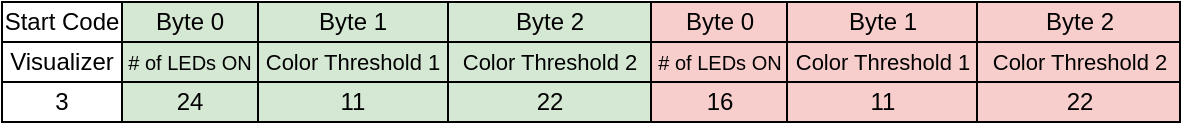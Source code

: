 <mxfile version="22.0.4" type="github">
  <diagram name="Page-1" id="shF8shhkMKsd_J-aFrly">
    <mxGraphModel dx="840" dy="515" grid="1" gridSize="10" guides="1" tooltips="1" connect="1" arrows="1" fold="1" page="1" pageScale="1" pageWidth="850" pageHeight="1100" math="0" shadow="0">
      <root>
        <mxCell id="0" />
        <mxCell id="1" parent="0" />
        <mxCell id="lNHIe1rahEr5vsZYYmyg-149" value="Start Code" style="rounded=0;whiteSpace=wrap;html=1;" parent="1" vertex="1">
          <mxGeometry x="177" y="370" width="60" height="20" as="geometry" />
        </mxCell>
        <mxCell id="lNHIe1rahEr5vsZYYmyg-150" value="Byte 0" style="rounded=0;whiteSpace=wrap;html=1;fillColor=#d5e8d4;strokeColor=#000000;" parent="1" vertex="1">
          <mxGeometry x="237" y="370" width="68" height="20" as="geometry" />
        </mxCell>
        <mxCell id="lNHIe1rahEr5vsZYYmyg-151" value="Byte 1" style="rounded=0;whiteSpace=wrap;html=1;fillColor=#d5e8d4;strokeColor=#000000;" parent="1" vertex="1">
          <mxGeometry x="305" y="370" width="95" height="20" as="geometry" />
        </mxCell>
        <mxCell id="lNHIe1rahEr5vsZYYmyg-152" value="Byte 2" style="rounded=0;whiteSpace=wrap;html=1;fillColor=#d5e8d4;strokeColor=#000000;" parent="1" vertex="1">
          <mxGeometry x="400" y="370" width="101.5" height="20" as="geometry" />
        </mxCell>
        <mxCell id="hq53a7k9uLLdRGu1v-rV-19" value="Visualizer" style="rounded=0;whiteSpace=wrap;html=1;" parent="1" vertex="1">
          <mxGeometry x="177" y="390" width="60" height="20" as="geometry" />
        </mxCell>
        <mxCell id="hq53a7k9uLLdRGu1v-rV-20" value="&lt;font style=&quot;font-size: 10px;&quot;&gt;# of LEDs ON&lt;br&gt;&lt;/font&gt;" style="rounded=0;whiteSpace=wrap;html=1;fillColor=#d5e8d4;strokeColor=#000000;" parent="1" vertex="1">
          <mxGeometry x="237" y="390" width="68" height="20" as="geometry" />
        </mxCell>
        <mxCell id="hq53a7k9uLLdRGu1v-rV-21" value="&lt;font style=&quot;font-size: 11px;&quot;&gt;Color Threshold 1&lt;/font&gt;" style="rounded=0;whiteSpace=wrap;html=1;fillColor=#d5e8d4;strokeColor=#000000;" parent="1" vertex="1">
          <mxGeometry x="305" y="390" width="95" height="20" as="geometry" />
        </mxCell>
        <mxCell id="hq53a7k9uLLdRGu1v-rV-22" value="&lt;font style=&quot;font-size: 11px;&quot;&gt;Color Threshold 2&lt;/font&gt;" style="rounded=0;whiteSpace=wrap;html=1;fillColor=#d5e8d4;strokeColor=#000000;" parent="1" vertex="1">
          <mxGeometry x="400" y="390" width="101.5" height="20" as="geometry" />
        </mxCell>
        <mxCell id="hq53a7k9uLLdRGu1v-rV-29" value="3" style="rounded=0;whiteSpace=wrap;html=1;" parent="1" vertex="1">
          <mxGeometry x="177" y="410" width="60" height="20" as="geometry" />
        </mxCell>
        <mxCell id="hq53a7k9uLLdRGu1v-rV-30" value="24" style="rounded=0;whiteSpace=wrap;html=1;fillColor=#d5e8d4;strokeColor=#000000;" parent="1" vertex="1">
          <mxGeometry x="237" y="410" width="68" height="20" as="geometry" />
        </mxCell>
        <mxCell id="hq53a7k9uLLdRGu1v-rV-31" value="11" style="rounded=0;whiteSpace=wrap;html=1;fillColor=#d5e8d4;strokeColor=#000000;" parent="1" vertex="1">
          <mxGeometry x="305" y="410" width="95" height="20" as="geometry" />
        </mxCell>
        <mxCell id="hq53a7k9uLLdRGu1v-rV-32" value="22" style="rounded=0;whiteSpace=wrap;html=1;fillColor=#d5e8d4;strokeColor=#000000;" parent="1" vertex="1">
          <mxGeometry x="400" y="410" width="101.5" height="20" as="geometry" />
        </mxCell>
        <mxCell id="K1xRb-kiVbMolPLDV2YE-1" value="Byte 0" style="rounded=0;whiteSpace=wrap;html=1;fillColor=#f8cecc;strokeColor=#000000;" parent="1" vertex="1">
          <mxGeometry x="501.5" y="370" width="68" height="20" as="geometry" />
        </mxCell>
        <mxCell id="K1xRb-kiVbMolPLDV2YE-2" value="Byte 1" style="rounded=0;whiteSpace=wrap;html=1;fillColor=#f8cecc;strokeColor=#000000;" parent="1" vertex="1">
          <mxGeometry x="569.5" y="370" width="95" height="20" as="geometry" />
        </mxCell>
        <mxCell id="K1xRb-kiVbMolPLDV2YE-3" value="Byte 2" style="rounded=0;whiteSpace=wrap;html=1;fillColor=#f8cecc;strokeColor=#000000;" parent="1" vertex="1">
          <mxGeometry x="664.5" y="370" width="101.5" height="20" as="geometry" />
        </mxCell>
        <mxCell id="K1xRb-kiVbMolPLDV2YE-4" value="&lt;font style=&quot;font-size: 10px;&quot;&gt;# of LEDs ON&lt;br&gt;&lt;/font&gt;" style="rounded=0;whiteSpace=wrap;html=1;fillColor=#f8cecc;strokeColor=#000000;" parent="1" vertex="1">
          <mxGeometry x="501.5" y="390" width="68" height="20" as="geometry" />
        </mxCell>
        <mxCell id="K1xRb-kiVbMolPLDV2YE-5" value="&lt;font style=&quot;font-size: 11px;&quot;&gt;Color Threshold 1&lt;/font&gt;" style="rounded=0;whiteSpace=wrap;html=1;fillColor=#f8cecc;strokeColor=#000000;" parent="1" vertex="1">
          <mxGeometry x="569.5" y="390" width="95" height="20" as="geometry" />
        </mxCell>
        <mxCell id="K1xRb-kiVbMolPLDV2YE-6" value="&lt;font style=&quot;font-size: 11px;&quot;&gt;Color Threshold 2&lt;/font&gt;" style="rounded=0;whiteSpace=wrap;html=1;fillColor=#f8cecc;strokeColor=#000000;" parent="1" vertex="1">
          <mxGeometry x="664.5" y="390" width="101.5" height="20" as="geometry" />
        </mxCell>
        <mxCell id="K1xRb-kiVbMolPLDV2YE-7" value="16" style="rounded=0;whiteSpace=wrap;html=1;fillColor=#f8cecc;strokeColor=#000000;" parent="1" vertex="1">
          <mxGeometry x="501.5" y="410" width="68" height="20" as="geometry" />
        </mxCell>
        <mxCell id="K1xRb-kiVbMolPLDV2YE-8" value="11" style="rounded=0;whiteSpace=wrap;html=1;fillColor=#f8cecc;strokeColor=#000000;" parent="1" vertex="1">
          <mxGeometry x="569.5" y="410" width="95" height="20" as="geometry" />
        </mxCell>
        <mxCell id="K1xRb-kiVbMolPLDV2YE-9" value="22" style="rounded=0;whiteSpace=wrap;html=1;fillColor=#f8cecc;strokeColor=#000000;" parent="1" vertex="1">
          <mxGeometry x="664.5" y="410" width="101.5" height="20" as="geometry" />
        </mxCell>
      </root>
    </mxGraphModel>
  </diagram>
</mxfile>
